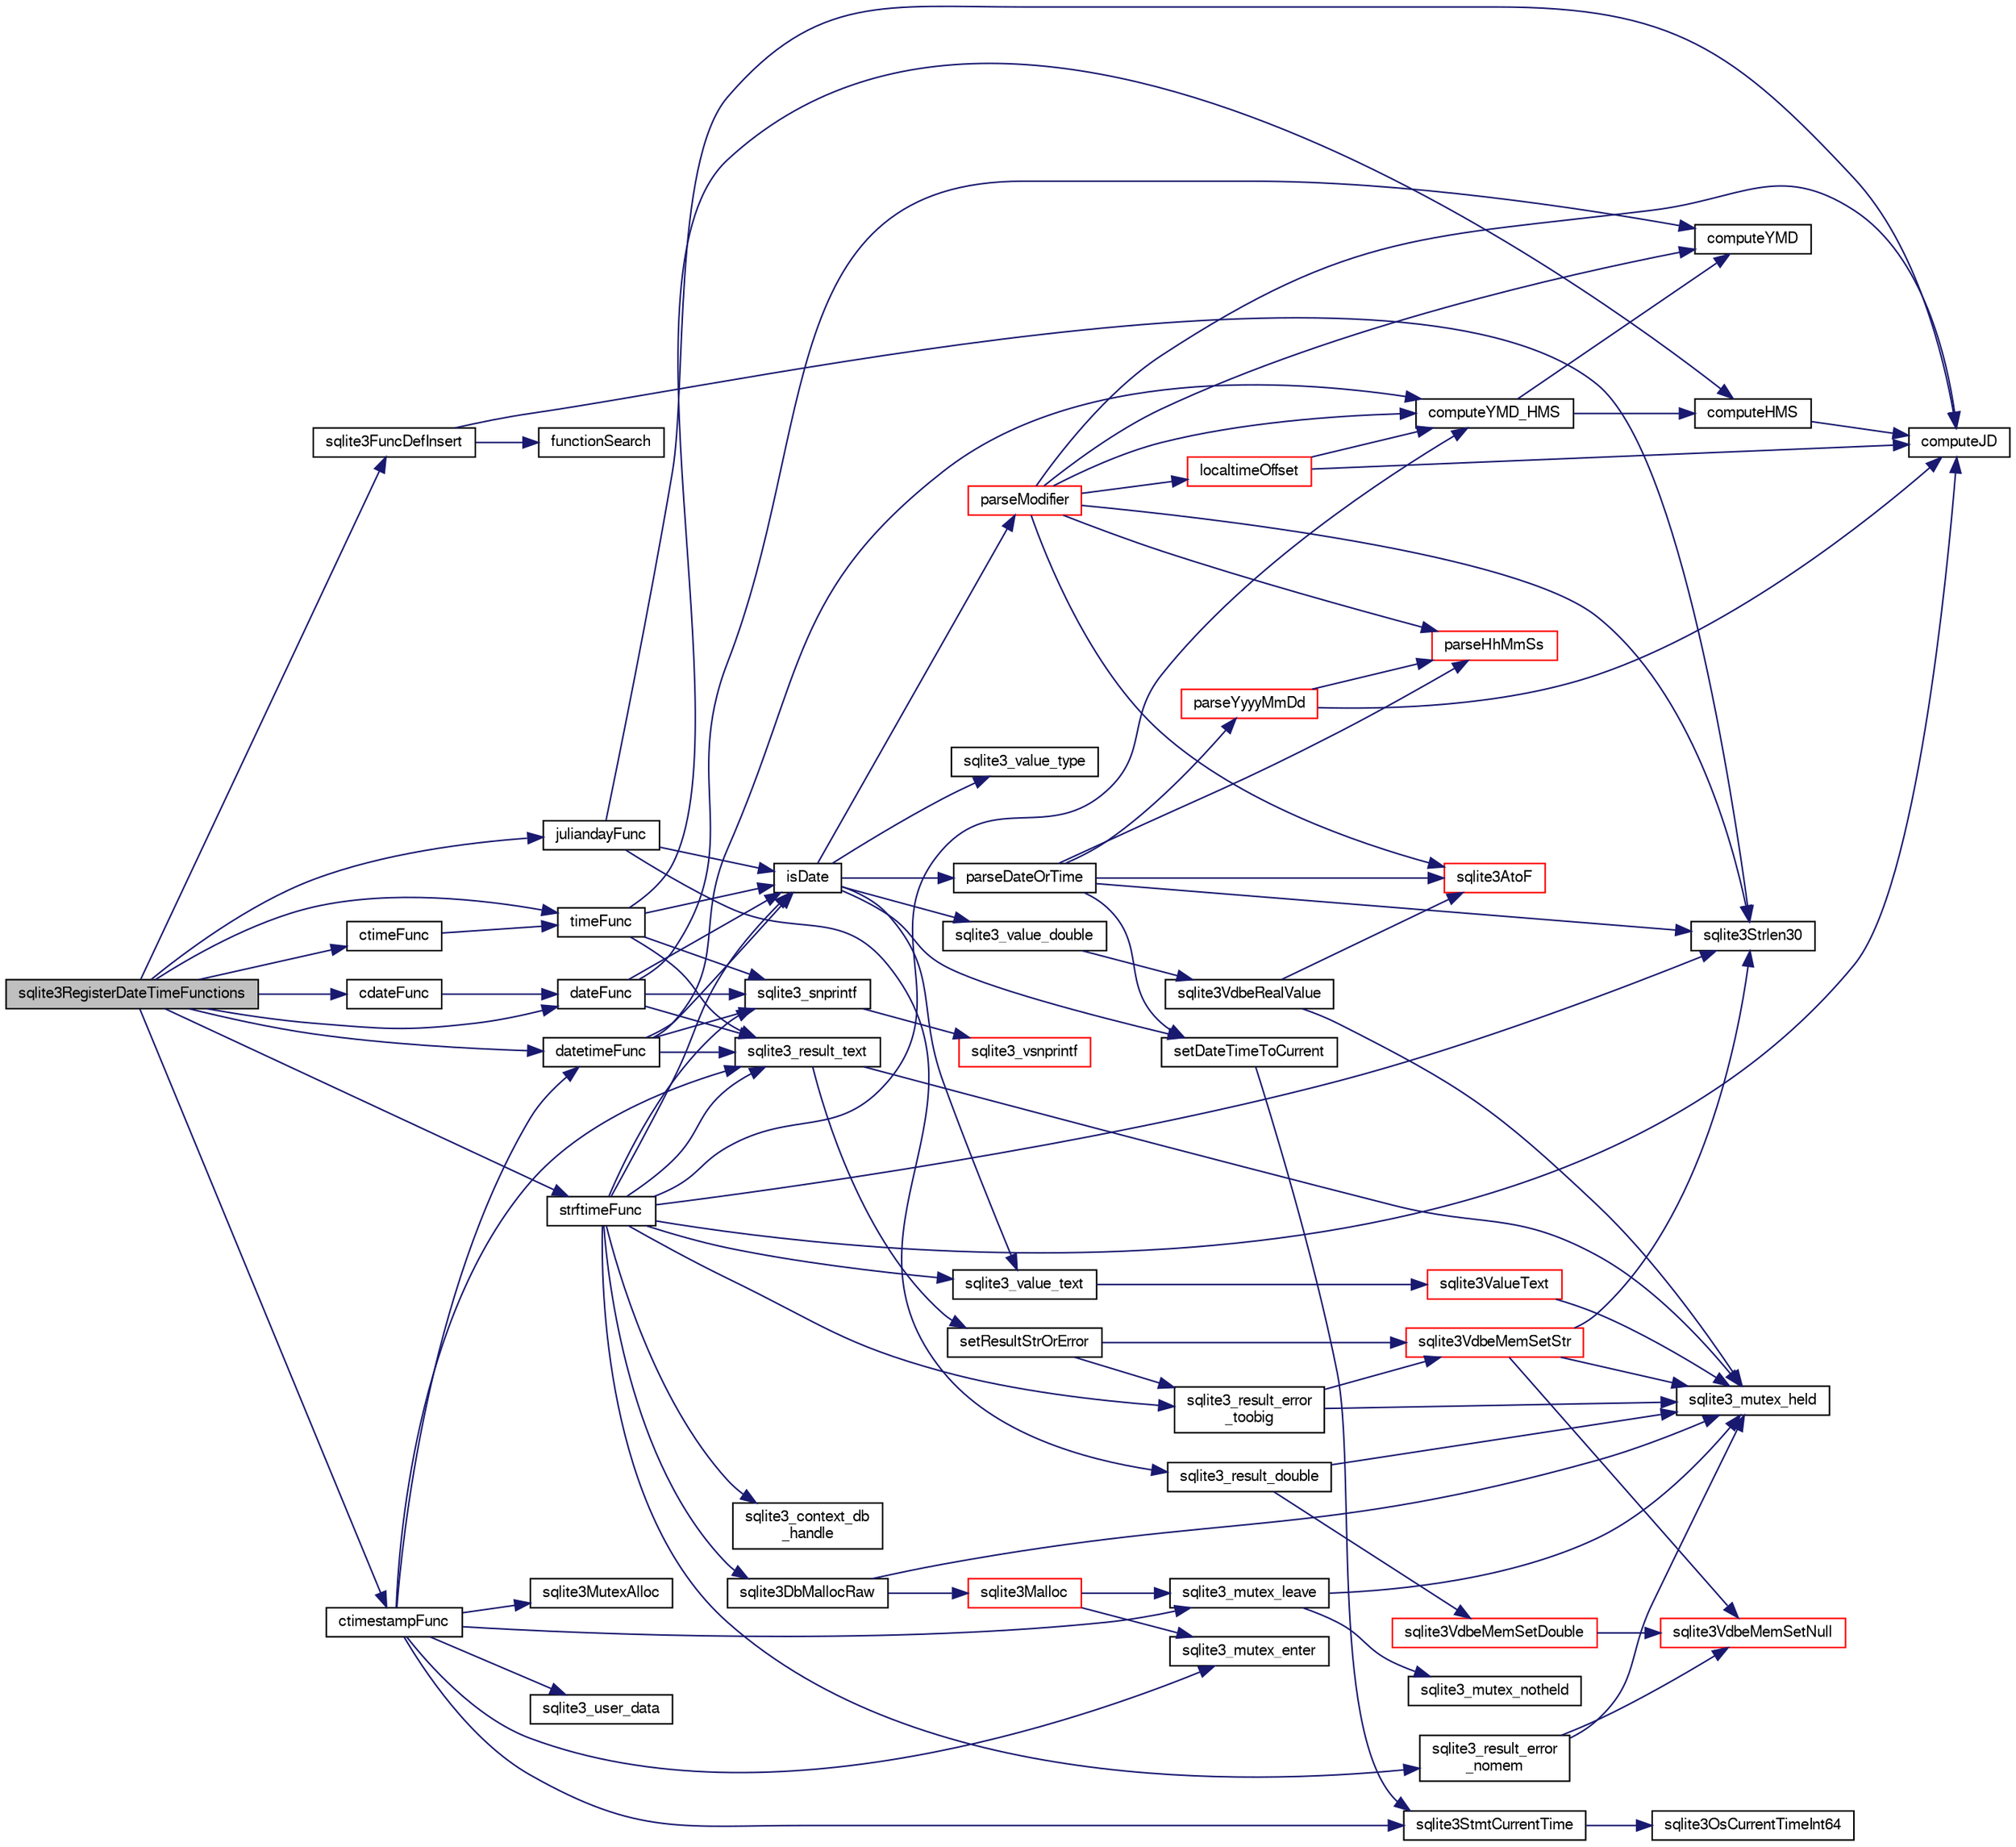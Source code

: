 digraph "sqlite3RegisterDateTimeFunctions"
{
  edge [fontname="FreeSans",fontsize="10",labelfontname="FreeSans",labelfontsize="10"];
  node [fontname="FreeSans",fontsize="10",shape=record];
  rankdir="LR";
  Node669566 [label="sqlite3RegisterDateTimeFunctions",height=0.2,width=0.4,color="black", fillcolor="grey75", style="filled", fontcolor="black"];
  Node669566 -> Node669567 [color="midnightblue",fontsize="10",style="solid",fontname="FreeSans"];
  Node669567 [label="juliandayFunc",height=0.2,width=0.4,color="black", fillcolor="white", style="filled",URL="$sqlite3_8c.html#ac3eed2d3f72c21bee1e65f9d0f33a263"];
  Node669567 -> Node669568 [color="midnightblue",fontsize="10",style="solid",fontname="FreeSans"];
  Node669568 [label="isDate",height=0.2,width=0.4,color="black", fillcolor="white", style="filled",URL="$sqlite3_8c.html#a88586fabfb5a2ee248ccf6f5dfb90904"];
  Node669568 -> Node669569 [color="midnightblue",fontsize="10",style="solid",fontname="FreeSans"];
  Node669569 [label="setDateTimeToCurrent",height=0.2,width=0.4,color="black", fillcolor="white", style="filled",URL="$sqlite3_8c.html#a18009d23009369ca192dbbc98f7b9e2e"];
  Node669569 -> Node669570 [color="midnightblue",fontsize="10",style="solid",fontname="FreeSans"];
  Node669570 [label="sqlite3StmtCurrentTime",height=0.2,width=0.4,color="black", fillcolor="white", style="filled",URL="$sqlite3_8c.html#ae1011d49964d4f1e38cebd95eab80802"];
  Node669570 -> Node669571 [color="midnightblue",fontsize="10",style="solid",fontname="FreeSans"];
  Node669571 [label="sqlite3OsCurrentTimeInt64",height=0.2,width=0.4,color="black", fillcolor="white", style="filled",URL="$sqlite3_8c.html#a8fba11754c83b89782ef18af266f5ec2"];
  Node669568 -> Node669572 [color="midnightblue",fontsize="10",style="solid",fontname="FreeSans"];
  Node669572 [label="sqlite3_value_type",height=0.2,width=0.4,color="black", fillcolor="white", style="filled",URL="$sqlite3_8c.html#ac5e91a982065a1ab220a43bbd18cfa60"];
  Node669568 -> Node669573 [color="midnightblue",fontsize="10",style="solid",fontname="FreeSans"];
  Node669573 [label="sqlite3_value_double",height=0.2,width=0.4,color="black", fillcolor="white", style="filled",URL="$sqlite3_8c.html#a3e50c1a2dd484a8b6911c9d163816b88"];
  Node669573 -> Node669574 [color="midnightblue",fontsize="10",style="solid",fontname="FreeSans"];
  Node669574 [label="sqlite3VdbeRealValue",height=0.2,width=0.4,color="black", fillcolor="white", style="filled",URL="$sqlite3_8c.html#a5bf943a4f9a5516911b3bc610e3d64e0"];
  Node669574 -> Node669575 [color="midnightblue",fontsize="10",style="solid",fontname="FreeSans"];
  Node669575 [label="sqlite3_mutex_held",height=0.2,width=0.4,color="black", fillcolor="white", style="filled",URL="$sqlite3_8c.html#acf77da68932b6bc163c5e68547ecc3e7"];
  Node669574 -> Node669576 [color="midnightblue",fontsize="10",style="solid",fontname="FreeSans"];
  Node669576 [label="sqlite3AtoF",height=0.2,width=0.4,color="red", fillcolor="white", style="filled",URL="$sqlite3_8c.html#ad2a961fc08942417d977510a1384b6d2"];
  Node669568 -> Node669579 [color="midnightblue",fontsize="10",style="solid",fontname="FreeSans"];
  Node669579 [label="sqlite3_value_text",height=0.2,width=0.4,color="black", fillcolor="white", style="filled",URL="$sqlite3_8c.html#aef2ace3239e6dd59c74110faa70f8171"];
  Node669579 -> Node669580 [color="midnightblue",fontsize="10",style="solid",fontname="FreeSans"];
  Node669580 [label="sqlite3ValueText",height=0.2,width=0.4,color="red", fillcolor="white", style="filled",URL="$sqlite3_8c.html#ad567a94e52d1adf81f4857fdba00a59b"];
  Node669580 -> Node669575 [color="midnightblue",fontsize="10",style="solid",fontname="FreeSans"];
  Node669568 -> Node669828 [color="midnightblue",fontsize="10",style="solid",fontname="FreeSans"];
  Node669828 [label="parseDateOrTime",height=0.2,width=0.4,color="black", fillcolor="white", style="filled",URL="$sqlite3_8c.html#a86a0ea000a0479eb6de44cbeb82acef9"];
  Node669828 -> Node669829 [color="midnightblue",fontsize="10",style="solid",fontname="FreeSans"];
  Node669829 [label="parseYyyyMmDd",height=0.2,width=0.4,color="red", fillcolor="white", style="filled",URL="$sqlite3_8c.html#ad3a4252b0c148f0174e1e546115b5802"];
  Node669829 -> Node669831 [color="midnightblue",fontsize="10",style="solid",fontname="FreeSans"];
  Node669831 [label="parseHhMmSs",height=0.2,width=0.4,color="red", fillcolor="white", style="filled",URL="$sqlite3_8c.html#ac4cdecf91abf320cc407022a3bd4944f"];
  Node669829 -> Node669833 [color="midnightblue",fontsize="10",style="solid",fontname="FreeSans"];
  Node669833 [label="computeJD",height=0.2,width=0.4,color="black", fillcolor="white", style="filled",URL="$sqlite3_8c.html#aeeefea84c7c62565ee8e5491f39c0bc4"];
  Node669828 -> Node669831 [color="midnightblue",fontsize="10",style="solid",fontname="FreeSans"];
  Node669828 -> Node669569 [color="midnightblue",fontsize="10",style="solid",fontname="FreeSans"];
  Node669828 -> Node669576 [color="midnightblue",fontsize="10",style="solid",fontname="FreeSans"];
  Node669828 -> Node669643 [color="midnightblue",fontsize="10",style="solid",fontname="FreeSans"];
  Node669643 [label="sqlite3Strlen30",height=0.2,width=0.4,color="black", fillcolor="white", style="filled",URL="$sqlite3_8c.html#a3dcd80ba41f1a308193dee74857b62a7"];
  Node669568 -> Node669834 [color="midnightblue",fontsize="10",style="solid",fontname="FreeSans"];
  Node669834 [label="parseModifier",height=0.2,width=0.4,color="red", fillcolor="white", style="filled",URL="$sqlite3_8c.html#af27e39a2d2026d0f51799a9c254c4f06"];
  Node669834 -> Node669833 [color="midnightblue",fontsize="10",style="solid",fontname="FreeSans"];
  Node669834 -> Node669835 [color="midnightblue",fontsize="10",style="solid",fontname="FreeSans"];
  Node669835 [label="localtimeOffset",height=0.2,width=0.4,color="red", fillcolor="white", style="filled",URL="$sqlite3_8c.html#a90df73d3001a38322fee639ae369b637"];
  Node669835 -> Node669836 [color="midnightblue",fontsize="10",style="solid",fontname="FreeSans"];
  Node669836 [label="computeYMD_HMS",height=0.2,width=0.4,color="black", fillcolor="white", style="filled",URL="$sqlite3_8c.html#aaa0f11071766258d0a6bd58c98a5cfa4"];
  Node669836 -> Node669837 [color="midnightblue",fontsize="10",style="solid",fontname="FreeSans"];
  Node669837 [label="computeYMD",height=0.2,width=0.4,color="black", fillcolor="white", style="filled",URL="$sqlite3_8c.html#a5bd5a8651c26bd9c9e84482fc7b82321"];
  Node669836 -> Node669838 [color="midnightblue",fontsize="10",style="solid",fontname="FreeSans"];
  Node669838 [label="computeHMS",height=0.2,width=0.4,color="black", fillcolor="white", style="filled",URL="$sqlite3_8c.html#a13e9c62b28e0545b79e18f6c020ee51b"];
  Node669838 -> Node669833 [color="midnightblue",fontsize="10",style="solid",fontname="FreeSans"];
  Node669835 -> Node669833 [color="midnightblue",fontsize="10",style="solid",fontname="FreeSans"];
  Node669834 -> Node669576 [color="midnightblue",fontsize="10",style="solid",fontname="FreeSans"];
  Node669834 -> Node669643 [color="midnightblue",fontsize="10",style="solid",fontname="FreeSans"];
  Node669834 -> Node669836 [color="midnightblue",fontsize="10",style="solid",fontname="FreeSans"];
  Node669834 -> Node669837 [color="midnightblue",fontsize="10",style="solid",fontname="FreeSans"];
  Node669834 -> Node669831 [color="midnightblue",fontsize="10",style="solid",fontname="FreeSans"];
  Node669567 -> Node669833 [color="midnightblue",fontsize="10",style="solid",fontname="FreeSans"];
  Node669567 -> Node669741 [color="midnightblue",fontsize="10",style="solid",fontname="FreeSans"];
  Node669741 [label="sqlite3_result_double",height=0.2,width=0.4,color="black", fillcolor="white", style="filled",URL="$sqlite3_8c.html#a534d012000f6dd9777ad42c495b68585"];
  Node669741 -> Node669575 [color="midnightblue",fontsize="10",style="solid",fontname="FreeSans"];
  Node669741 -> Node669742 [color="midnightblue",fontsize="10",style="solid",fontname="FreeSans"];
  Node669742 [label="sqlite3VdbeMemSetDouble",height=0.2,width=0.4,color="red", fillcolor="white", style="filled",URL="$sqlite3_8c.html#a275e5080bf002b17d0e0d5b65e809d39"];
  Node669742 -> Node669693 [color="midnightblue",fontsize="10",style="solid",fontname="FreeSans"];
  Node669693 [label="sqlite3VdbeMemSetNull",height=0.2,width=0.4,color="red", fillcolor="white", style="filled",URL="$sqlite3_8c.html#ae01092c23aebaf8a3ebdf3954609b410"];
  Node669566 -> Node669841 [color="midnightblue",fontsize="10",style="solid",fontname="FreeSans"];
  Node669841 [label="dateFunc",height=0.2,width=0.4,color="black", fillcolor="white", style="filled",URL="$sqlite3_8c.html#a0895a9abec96efb62b3c986a3c14ee32"];
  Node669841 -> Node669568 [color="midnightblue",fontsize="10",style="solid",fontname="FreeSans"];
  Node669841 -> Node669837 [color="midnightblue",fontsize="10",style="solid",fontname="FreeSans"];
  Node669841 -> Node669767 [color="midnightblue",fontsize="10",style="solid",fontname="FreeSans"];
  Node669767 [label="sqlite3_snprintf",height=0.2,width=0.4,color="black", fillcolor="white", style="filled",URL="$sqlite3_8c.html#aa2695a752e971577f5784122f2013c40"];
  Node669767 -> Node669768 [color="midnightblue",fontsize="10",style="solid",fontname="FreeSans"];
  Node669768 [label="sqlite3_vsnprintf",height=0.2,width=0.4,color="red", fillcolor="white", style="filled",URL="$sqlite3_8c.html#a0862c03aea71d62847e452aa655add42"];
  Node669841 -> Node669704 [color="midnightblue",fontsize="10",style="solid",fontname="FreeSans"];
  Node669704 [label="sqlite3_result_text",height=0.2,width=0.4,color="black", fillcolor="white", style="filled",URL="$sqlite3_8c.html#a2c06bc83045bd7986b89e5e8bd689bdf"];
  Node669704 -> Node669575 [color="midnightblue",fontsize="10",style="solid",fontname="FreeSans"];
  Node669704 -> Node669705 [color="midnightblue",fontsize="10",style="solid",fontname="FreeSans"];
  Node669705 [label="setResultStrOrError",height=0.2,width=0.4,color="black", fillcolor="white", style="filled",URL="$sqlite3_8c.html#af1d0f45c261a19434fad327798cc6d6b"];
  Node669705 -> Node669692 [color="midnightblue",fontsize="10",style="solid",fontname="FreeSans"];
  Node669692 [label="sqlite3VdbeMemSetStr",height=0.2,width=0.4,color="red", fillcolor="white", style="filled",URL="$sqlite3_8c.html#a9697bec7c3b512483638ea3646191d7d"];
  Node669692 -> Node669575 [color="midnightblue",fontsize="10",style="solid",fontname="FreeSans"];
  Node669692 -> Node669693 [color="midnightblue",fontsize="10",style="solid",fontname="FreeSans"];
  Node669692 -> Node669643 [color="midnightblue",fontsize="10",style="solid",fontname="FreeSans"];
  Node669705 -> Node669691 [color="midnightblue",fontsize="10",style="solid",fontname="FreeSans"];
  Node669691 [label="sqlite3_result_error\l_toobig",height=0.2,width=0.4,color="black", fillcolor="white", style="filled",URL="$sqlite3_8c.html#ad4f0c5e8c9421d0c4550c1a108221abe"];
  Node669691 -> Node669575 [color="midnightblue",fontsize="10",style="solid",fontname="FreeSans"];
  Node669691 -> Node669692 [color="midnightblue",fontsize="10",style="solid",fontname="FreeSans"];
  Node669566 -> Node669842 [color="midnightblue",fontsize="10",style="solid",fontname="FreeSans"];
  Node669842 [label="timeFunc",height=0.2,width=0.4,color="black", fillcolor="white", style="filled",URL="$sqlite3_8c.html#aca881e4cda242c3a8f2256605cbf9e91"];
  Node669842 -> Node669568 [color="midnightblue",fontsize="10",style="solid",fontname="FreeSans"];
  Node669842 -> Node669838 [color="midnightblue",fontsize="10",style="solid",fontname="FreeSans"];
  Node669842 -> Node669767 [color="midnightblue",fontsize="10",style="solid",fontname="FreeSans"];
  Node669842 -> Node669704 [color="midnightblue",fontsize="10",style="solid",fontname="FreeSans"];
  Node669566 -> Node669843 [color="midnightblue",fontsize="10",style="solid",fontname="FreeSans"];
  Node669843 [label="datetimeFunc",height=0.2,width=0.4,color="black", fillcolor="white", style="filled",URL="$sqlite3_8c.html#a9755493e1c5c377b5ea7078b4029c24a"];
  Node669843 -> Node669568 [color="midnightblue",fontsize="10",style="solid",fontname="FreeSans"];
  Node669843 -> Node669836 [color="midnightblue",fontsize="10",style="solid",fontname="FreeSans"];
  Node669843 -> Node669767 [color="midnightblue",fontsize="10",style="solid",fontname="FreeSans"];
  Node669843 -> Node669704 [color="midnightblue",fontsize="10",style="solid",fontname="FreeSans"];
  Node669566 -> Node669844 [color="midnightblue",fontsize="10",style="solid",fontname="FreeSans"];
  Node669844 [label="strftimeFunc",height=0.2,width=0.4,color="black", fillcolor="white", style="filled",URL="$sqlite3_8c.html#af531defbf93ba3aef96decedeafb344f"];
  Node669844 -> Node669579 [color="midnightblue",fontsize="10",style="solid",fontname="FreeSans"];
  Node669844 -> Node669568 [color="midnightblue",fontsize="10",style="solid",fontname="FreeSans"];
  Node669844 -> Node669690 [color="midnightblue",fontsize="10",style="solid",fontname="FreeSans"];
  Node669690 [label="sqlite3_context_db\l_handle",height=0.2,width=0.4,color="black", fillcolor="white", style="filled",URL="$sqlite3_8c.html#a4b82e673c3dcc88c179e2bae5629fa60"];
  Node669844 -> Node669691 [color="midnightblue",fontsize="10",style="solid",fontname="FreeSans"];
  Node669844 -> Node669589 [color="midnightblue",fontsize="10",style="solid",fontname="FreeSans"];
  Node669589 [label="sqlite3DbMallocRaw",height=0.2,width=0.4,color="black", fillcolor="white", style="filled",URL="$sqlite3_8c.html#abbe8be0cf7175e11ddc3e2218fad924e"];
  Node669589 -> Node669575 [color="midnightblue",fontsize="10",style="solid",fontname="FreeSans"];
  Node669589 -> Node669590 [color="midnightblue",fontsize="10",style="solid",fontname="FreeSans"];
  Node669590 [label="sqlite3Malloc",height=0.2,width=0.4,color="red", fillcolor="white", style="filled",URL="$sqlite3_8c.html#a361a2eaa846b1885f123abe46f5d8b2b"];
  Node669590 -> Node669591 [color="midnightblue",fontsize="10",style="solid",fontname="FreeSans"];
  Node669591 [label="sqlite3_mutex_enter",height=0.2,width=0.4,color="black", fillcolor="white", style="filled",URL="$sqlite3_8c.html#a1c12cde690bd89f104de5cbad12a6bf5"];
  Node669590 -> Node669596 [color="midnightblue",fontsize="10",style="solid",fontname="FreeSans"];
  Node669596 [label="sqlite3_mutex_leave",height=0.2,width=0.4,color="black", fillcolor="white", style="filled",URL="$sqlite3_8c.html#a5838d235601dbd3c1fa993555c6bcc93"];
  Node669596 -> Node669575 [color="midnightblue",fontsize="10",style="solid",fontname="FreeSans"];
  Node669596 -> Node669597 [color="midnightblue",fontsize="10",style="solid",fontname="FreeSans"];
  Node669597 [label="sqlite3_mutex_notheld",height=0.2,width=0.4,color="black", fillcolor="white", style="filled",URL="$sqlite3_8c.html#a83967c837c1c000d3b5adcfaa688f5dc"];
  Node669844 -> Node669702 [color="midnightblue",fontsize="10",style="solid",fontname="FreeSans"];
  Node669702 [label="sqlite3_result_error\l_nomem",height=0.2,width=0.4,color="black", fillcolor="white", style="filled",URL="$sqlite3_8c.html#aa3c1191fb83e4e8bdde15f13d05bd82a"];
  Node669702 -> Node669575 [color="midnightblue",fontsize="10",style="solid",fontname="FreeSans"];
  Node669702 -> Node669693 [color="midnightblue",fontsize="10",style="solid",fontname="FreeSans"];
  Node669844 -> Node669833 [color="midnightblue",fontsize="10",style="solid",fontname="FreeSans"];
  Node669844 -> Node669836 [color="midnightblue",fontsize="10",style="solid",fontname="FreeSans"];
  Node669844 -> Node669767 [color="midnightblue",fontsize="10",style="solid",fontname="FreeSans"];
  Node669844 -> Node669643 [color="midnightblue",fontsize="10",style="solid",fontname="FreeSans"];
  Node669844 -> Node669704 [color="midnightblue",fontsize="10",style="solid",fontname="FreeSans"];
  Node669566 -> Node669845 [color="midnightblue",fontsize="10",style="solid",fontname="FreeSans"];
  Node669845 [label="ctimeFunc",height=0.2,width=0.4,color="black", fillcolor="white", style="filled",URL="$sqlite3_8c.html#ad8e9781533516df5a0705e4b36155290"];
  Node669845 -> Node669842 [color="midnightblue",fontsize="10",style="solid",fontname="FreeSans"];
  Node669566 -> Node669846 [color="midnightblue",fontsize="10",style="solid",fontname="FreeSans"];
  Node669846 [label="ctimestampFunc",height=0.2,width=0.4,color="black", fillcolor="white", style="filled",URL="$sqlite3_8c.html#af66b08c4ab0dce0ff0c92a61b580f514"];
  Node669846 -> Node669843 [color="midnightblue",fontsize="10",style="solid",fontname="FreeSans"];
  Node669846 -> Node669703 [color="midnightblue",fontsize="10",style="solid",fontname="FreeSans"];
  Node669703 [label="sqlite3_user_data",height=0.2,width=0.4,color="black", fillcolor="white", style="filled",URL="$sqlite3_8c.html#ad5112720cb942f40e424fff89f4222b8"];
  Node669846 -> Node669570 [color="midnightblue",fontsize="10",style="solid",fontname="FreeSans"];
  Node669846 -> Node669591 [color="midnightblue",fontsize="10",style="solid",fontname="FreeSans"];
  Node669846 -> Node669622 [color="midnightblue",fontsize="10",style="solid",fontname="FreeSans"];
  Node669622 [label="sqlite3MutexAlloc",height=0.2,width=0.4,color="black", fillcolor="white", style="filled",URL="$sqlite3_8c.html#a0e3f432ee581f6876b590e7ad7e84e19"];
  Node669846 -> Node669596 [color="midnightblue",fontsize="10",style="solid",fontname="FreeSans"];
  Node669846 -> Node669704 [color="midnightblue",fontsize="10",style="solid",fontname="FreeSans"];
  Node669566 -> Node669847 [color="midnightblue",fontsize="10",style="solid",fontname="FreeSans"];
  Node669847 [label="cdateFunc",height=0.2,width=0.4,color="black", fillcolor="white", style="filled",URL="$sqlite3_8c.html#addf6dadca2fea72f90dfa99dbaa3da91"];
  Node669847 -> Node669841 [color="midnightblue",fontsize="10",style="solid",fontname="FreeSans"];
  Node669566 -> Node669804 [color="midnightblue",fontsize="10",style="solid",fontname="FreeSans"];
  Node669804 [label="sqlite3FuncDefInsert",height=0.2,width=0.4,color="black", fillcolor="white", style="filled",URL="$sqlite3_8c.html#a4792ef11f826665b64987bd051fa5a20"];
  Node669804 -> Node669643 [color="midnightblue",fontsize="10",style="solid",fontname="FreeSans"];
  Node669804 -> Node669805 [color="midnightblue",fontsize="10",style="solid",fontname="FreeSans"];
  Node669805 [label="functionSearch",height=0.2,width=0.4,color="black", fillcolor="white", style="filled",URL="$sqlite3_8c.html#a2adc3742ab399b9efed9f7fd8f8c7201"];
}
